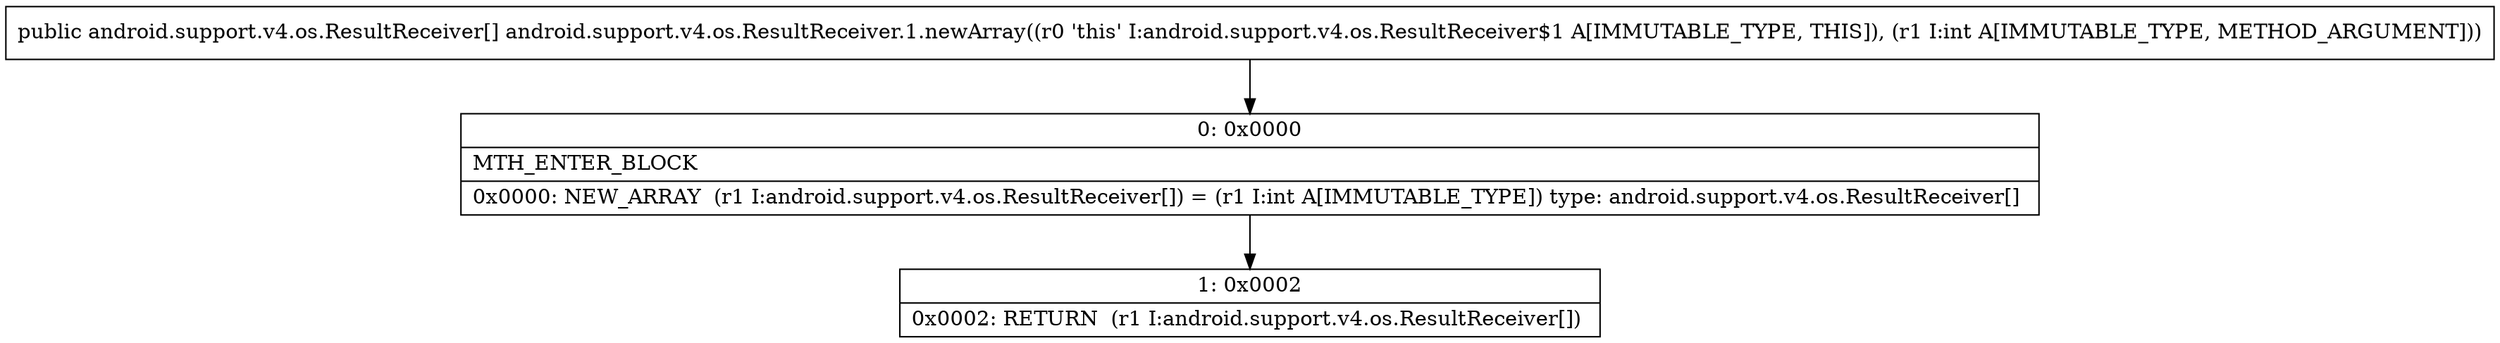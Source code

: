 digraph "CFG forandroid.support.v4.os.ResultReceiver.1.newArray(I)[Landroid\/support\/v4\/os\/ResultReceiver;" {
Node_0 [shape=record,label="{0\:\ 0x0000|MTH_ENTER_BLOCK\l|0x0000: NEW_ARRAY  (r1 I:android.support.v4.os.ResultReceiver[]) = (r1 I:int A[IMMUTABLE_TYPE]) type: android.support.v4.os.ResultReceiver[] \l}"];
Node_1 [shape=record,label="{1\:\ 0x0002|0x0002: RETURN  (r1 I:android.support.v4.os.ResultReceiver[]) \l}"];
MethodNode[shape=record,label="{public android.support.v4.os.ResultReceiver[] android.support.v4.os.ResultReceiver.1.newArray((r0 'this' I:android.support.v4.os.ResultReceiver$1 A[IMMUTABLE_TYPE, THIS]), (r1 I:int A[IMMUTABLE_TYPE, METHOD_ARGUMENT])) }"];
MethodNode -> Node_0;
Node_0 -> Node_1;
}

